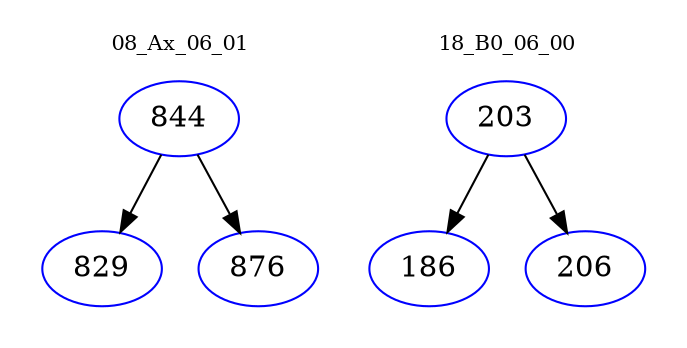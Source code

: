digraph{
subgraph cluster_0 {
color = white
label = "08_Ax_06_01";
fontsize=10;
T0_844 [label="844", color="blue"]
T0_844 -> T0_829 [color="black"]
T0_829 [label="829", color="blue"]
T0_844 -> T0_876 [color="black"]
T0_876 [label="876", color="blue"]
}
subgraph cluster_1 {
color = white
label = "18_B0_06_00";
fontsize=10;
T1_203 [label="203", color="blue"]
T1_203 -> T1_186 [color="black"]
T1_186 [label="186", color="blue"]
T1_203 -> T1_206 [color="black"]
T1_206 [label="206", color="blue"]
}
}
